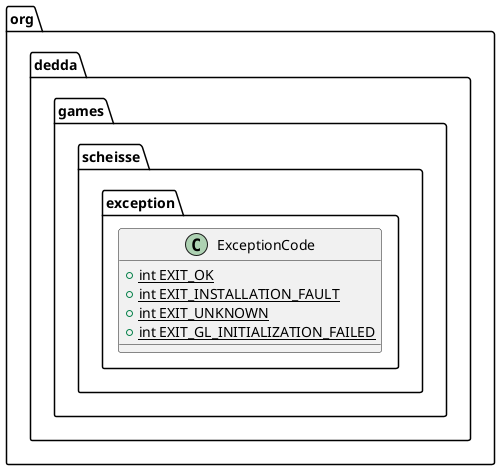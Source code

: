 @startuml
class org.dedda.games.scheisse.exception.ExceptionCode{
    + {static} int EXIT_OK
    + {static} int EXIT_INSTALLATION_FAULT
    + {static} int EXIT_UNKNOWN
    + {static} int EXIT_GL_INITIALIZATION_FAILED
}
@enduml